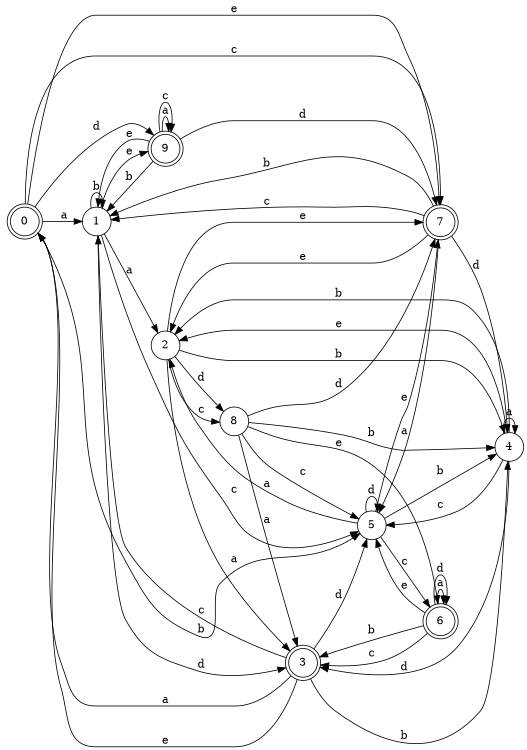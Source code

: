 digraph n8_7 {
__start0 [label="" shape="none"];

rankdir=LR;
size="8,5";

s0 [style="rounded,filled", color="black", fillcolor="white" shape="doublecircle", label="0"];
s1 [style="filled", color="black", fillcolor="white" shape="circle", label="1"];
s2 [style="filled", color="black", fillcolor="white" shape="circle", label="2"];
s3 [style="rounded,filled", color="black", fillcolor="white" shape="doublecircle", label="3"];
s4 [style="filled", color="black", fillcolor="white" shape="circle", label="4"];
s5 [style="filled", color="black", fillcolor="white" shape="circle", label="5"];
s6 [style="rounded,filled", color="black", fillcolor="white" shape="doublecircle", label="6"];
s7 [style="rounded,filled", color="black", fillcolor="white" shape="doublecircle", label="7"];
s8 [style="filled", color="black", fillcolor="white" shape="circle", label="8"];
s9 [style="rounded,filled", color="black", fillcolor="white" shape="doublecircle", label="9"];
s0 -> s1 [label="a"];
s0 -> s5 [label="b"];
s0 -> s7 [label="c"];
s0 -> s9 [label="d"];
s0 -> s7 [label="e"];
s1 -> s2 [label="a"];
s1 -> s1 [label="b"];
s1 -> s5 [label="c"];
s1 -> s3 [label="d"];
s1 -> s9 [label="e"];
s2 -> s3 [label="a"];
s2 -> s4 [label="b"];
s2 -> s8 [label="c"];
s2 -> s8 [label="d"];
s2 -> s7 [label="e"];
s3 -> s0 [label="a"];
s3 -> s4 [label="b"];
s3 -> s1 [label="c"];
s3 -> s5 [label="d"];
s3 -> s0 [label="e"];
s4 -> s4 [label="a"];
s4 -> s2 [label="b"];
s4 -> s5 [label="c"];
s4 -> s3 [label="d"];
s4 -> s2 [label="e"];
s5 -> s2 [label="a"];
s5 -> s4 [label="b"];
s5 -> s6 [label="c"];
s5 -> s5 [label="d"];
s5 -> s7 [label="e"];
s6 -> s6 [label="a"];
s6 -> s3 [label="b"];
s6 -> s3 [label="c"];
s6 -> s6 [label="d"];
s6 -> s5 [label="e"];
s7 -> s5 [label="a"];
s7 -> s1 [label="b"];
s7 -> s1 [label="c"];
s7 -> s4 [label="d"];
s7 -> s2 [label="e"];
s8 -> s3 [label="a"];
s8 -> s4 [label="b"];
s8 -> s5 [label="c"];
s8 -> s7 [label="d"];
s8 -> s6 [label="e"];
s9 -> s9 [label="a"];
s9 -> s1 [label="b"];
s9 -> s9 [label="c"];
s9 -> s7 [label="d"];
s9 -> s1 [label="e"];

}